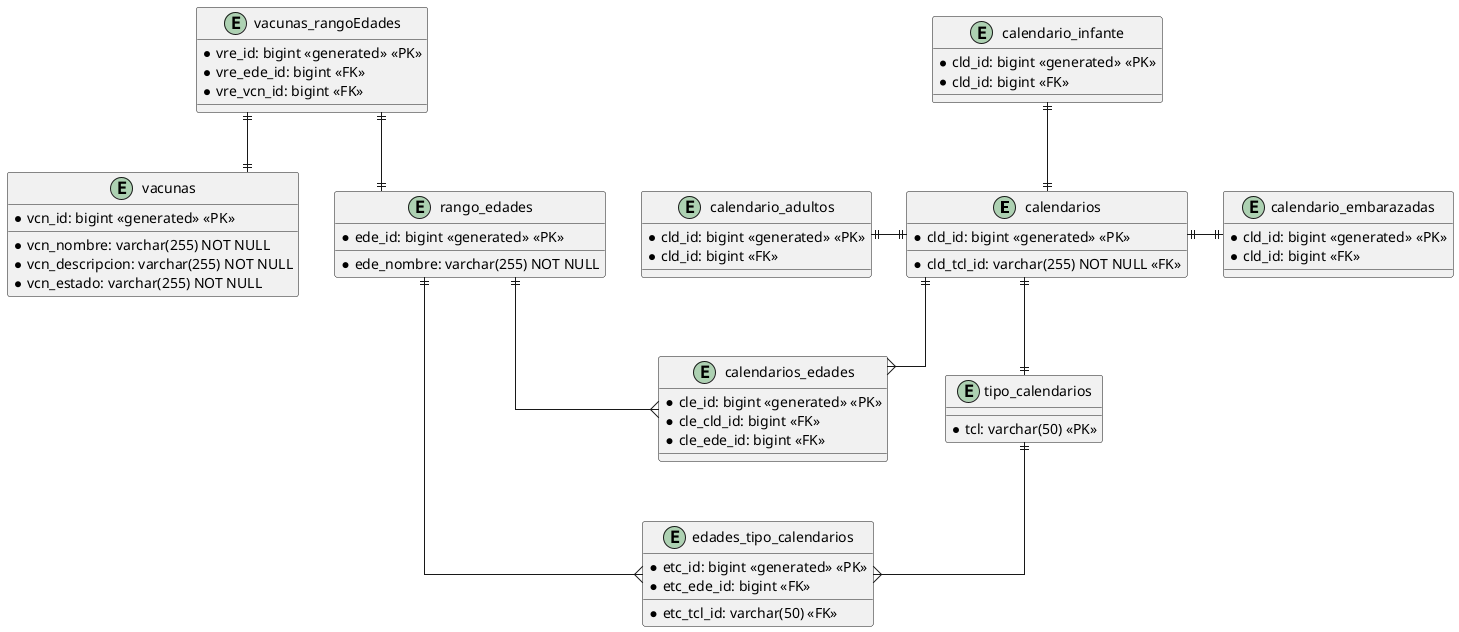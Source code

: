 @startuml

skinparam linetype ortho

entity "calendarios" as cld{
    *cld_id: bigint <<generated>> <<PK>>
    *cld_tcl_id: varchar(255) NOT NULL <<FK>>
}

entity "calendario_infante" as cnñ{
    *cld_id: bigint <<generated>> <<PK>>
    *cld_id: bigint <<FK>>
}

entity "calendario_adultos" as cdt{
    *cld_id: bigint <<generated>> <<PK>>
    *cld_id: bigint <<FK>>
}

entity "calendario_embarazadas" as cbz{
    *cld_id: bigint <<generated>> <<PK>>
    *cld_id: bigint <<FK>>
}

entity "tipo_calendarios" as tcl{
    *tcl: varchar(50) <<PK>>
}

entity "vacunas_rangoEdades" as vre{
    *vre_id: bigint <<generated>> <<PK>>
    *vre_ede_id: bigint <<FK>>
    *vre_vcn_id: bigint <<FK>>
}

entity "vacunas" as vcn{
    *vcn_id: bigint <<generated>> <<PK>>
    *vcn_nombre: varchar(255) NOT NULL
    *vcn_descripcion: varchar(255) NOT NULL
    *vcn_estado: varchar(255) NOT NULL
}

entity "rango_edades" as ede{
    *ede_id: bigint <<generated>> <<PK>>
    *ede_nombre: varchar(255) NOT NULL
}

entity "edades_tipo_calendarios" as etc{
    *etc_id: bigint <<generated>> <<PK>>
    *etc_ede_id: bigint <<FK>>
    *etc_tcl_id: varchar(50) <<FK>>
}

entity "calendarios_edades" as cle{
    *cle_id: bigint <<generated>> <<PK>>
    *cle_cld_id: bigint <<FK>>
    *cle_ede_id: bigint <<FK>>
}

cld ||-up-|| cnñ
cld ||-left-|| cdt
cld ||-right-|| cbz
cld ||--|| tcl

cld ||--{ cle
ede ||--{ cle

tcl ||--{ etc
ede ||--{ etc

vre ||--|| ede
vre ||--|| vcn

@enduml